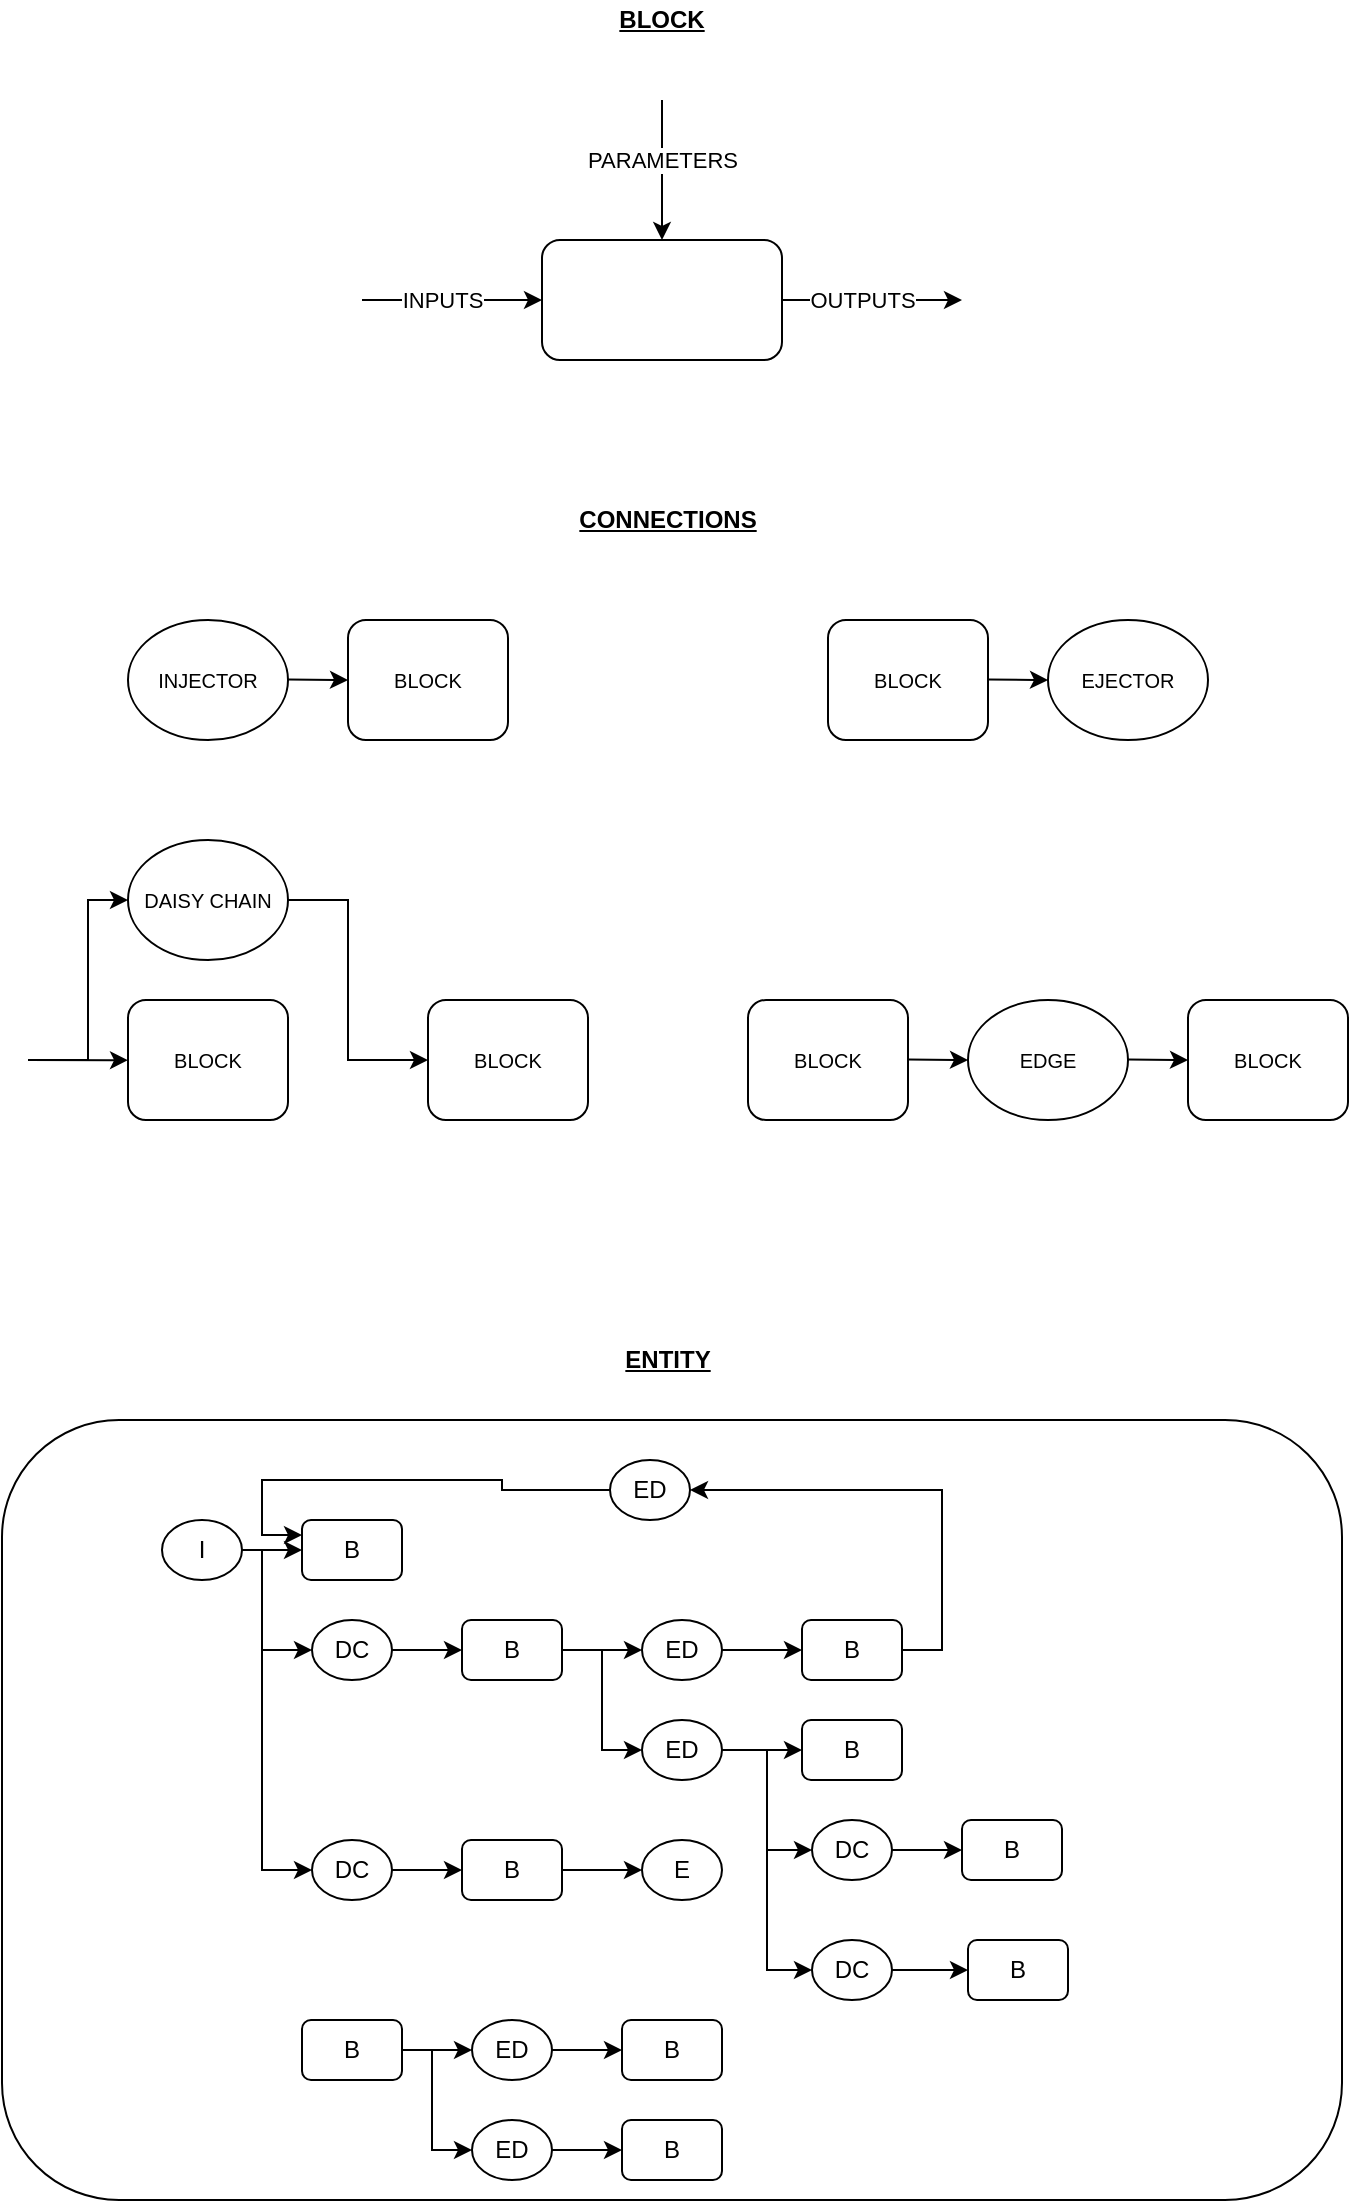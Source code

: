 <mxfile version="14.9.5" type="device" pages="2"><diagram id="8ZlV2xi44sjxt66gC4MP" name="Page-1"><mxGraphModel dx="1185" dy="635" grid="1" gridSize="10" guides="1" tooltips="1" connect="1" arrows="1" fold="1" page="1" pageScale="1" pageWidth="827" pageHeight="1169" math="0" shadow="0"><root><mxCell id="0"/><mxCell id="1" parent="0"/><mxCell id="MnnuPfQyNEe9RB1zxmh0-9" value="&lt;u&gt;&lt;b&gt;CONNECTIONS&lt;/b&gt;&lt;/u&gt;" style="text;html=1;strokeColor=none;fillColor=none;align=center;verticalAlign=middle;whiteSpace=wrap;rounded=0;" vertex="1" parent="1"><mxGeometry x="383" y="430" width="40" height="20" as="geometry"/></mxCell><mxCell id="MnnuPfQyNEe9RB1zxmh0-11" value="" style="group" vertex="1" connectable="0" parent="1"><mxGeometry x="250" y="230" width="300" height="130" as="geometry"/></mxCell><mxCell id="MnnuPfQyNEe9RB1zxmh0-1" value="" style="rounded=1;whiteSpace=wrap;html=1;" vertex="1" parent="MnnuPfQyNEe9RB1zxmh0-11"><mxGeometry x="90" y="70" width="120" height="60" as="geometry"/></mxCell><mxCell id="MnnuPfQyNEe9RB1zxmh0-2" value="" style="endArrow=classic;html=1;" edge="1" parent="MnnuPfQyNEe9RB1zxmh0-11"><mxGeometry width="50" height="50" relative="1" as="geometry"><mxPoint y="100" as="sourcePoint"/><mxPoint x="90" y="100" as="targetPoint"/></mxGeometry></mxCell><mxCell id="MnnuPfQyNEe9RB1zxmh0-3" value="INPUTS" style="edgeLabel;html=1;align=center;verticalAlign=middle;resizable=0;points=[];fontSize=11;" vertex="1" connectable="0" parent="MnnuPfQyNEe9RB1zxmh0-2"><mxGeometry x="-0.222" y="-4" relative="1" as="geometry"><mxPoint x="5" y="-4" as="offset"/></mxGeometry></mxCell><mxCell id="MnnuPfQyNEe9RB1zxmh0-4" value="" style="endArrow=classic;html=1;" edge="1" parent="MnnuPfQyNEe9RB1zxmh0-11"><mxGeometry width="50" height="50" relative="1" as="geometry"><mxPoint x="210" y="100" as="sourcePoint"/><mxPoint x="300" y="100" as="targetPoint"/></mxGeometry></mxCell><mxCell id="MnnuPfQyNEe9RB1zxmh0-5" value="OUTPUTS" style="edgeLabel;html=1;align=center;verticalAlign=middle;resizable=0;points=[];" vertex="1" connectable="0" parent="MnnuPfQyNEe9RB1zxmh0-4"><mxGeometry x="-0.267" y="-1" relative="1" as="geometry"><mxPoint x="7" y="-1" as="offset"/></mxGeometry></mxCell><mxCell id="MnnuPfQyNEe9RB1zxmh0-6" value="" style="endArrow=classic;html=1;" edge="1" parent="MnnuPfQyNEe9RB1zxmh0-11"><mxGeometry width="50" height="50" relative="1" as="geometry"><mxPoint x="150" as="sourcePoint"/><mxPoint x="150" y="70" as="targetPoint"/></mxGeometry></mxCell><mxCell id="MnnuPfQyNEe9RB1zxmh0-7" value="PARAMETERS" style="edgeLabel;html=1;align=center;verticalAlign=middle;resizable=0;points=[];" vertex="1" connectable="0" parent="MnnuPfQyNEe9RB1zxmh0-6"><mxGeometry x="-0.486" y="-2" relative="1" as="geometry"><mxPoint x="2" y="12" as="offset"/></mxGeometry></mxCell><mxCell id="MnnuPfQyNEe9RB1zxmh0-13" value="" style="group" vertex="1" connectable="0" parent="1"><mxGeometry x="133" y="490" width="190" height="60" as="geometry"/></mxCell><mxCell id="MnnuPfQyNEe9RB1zxmh0-8" value="&lt;font style=&quot;font-size: 10px&quot;&gt;INJECTOR&lt;/font&gt;" style="ellipse;whiteSpace=wrap;html=1;" vertex="1" parent="MnnuPfQyNEe9RB1zxmh0-13"><mxGeometry width="80" height="60" as="geometry"/></mxCell><mxCell id="MnnuPfQyNEe9RB1zxmh0-10" value="" style="endArrow=classic;html=1;" edge="1" parent="MnnuPfQyNEe9RB1zxmh0-13"><mxGeometry width="50" height="50" relative="1" as="geometry"><mxPoint x="80" y="29.71" as="sourcePoint"/><mxPoint x="110" y="30" as="targetPoint"/></mxGeometry></mxCell><mxCell id="MnnuPfQyNEe9RB1zxmh0-12" value="&lt;font style=&quot;font-size: 10px&quot;&gt;BLOCK&lt;/font&gt;" style="rounded=1;whiteSpace=wrap;html=1;" vertex="1" parent="MnnuPfQyNEe9RB1zxmh0-13"><mxGeometry x="110" width="80" height="60" as="geometry"/></mxCell><mxCell id="MnnuPfQyNEe9RB1zxmh0-15" value="" style="group" vertex="1" connectable="0" parent="1"><mxGeometry x="483" y="490" width="190" height="60" as="geometry"/></mxCell><mxCell id="MnnuPfQyNEe9RB1zxmh0-17" value="" style="endArrow=classic;html=1;" edge="1" parent="MnnuPfQyNEe9RB1zxmh0-15"><mxGeometry width="50" height="50" relative="1" as="geometry"><mxPoint x="80" y="29.71" as="sourcePoint"/><mxPoint x="110" y="30" as="targetPoint"/></mxGeometry></mxCell><mxCell id="MnnuPfQyNEe9RB1zxmh0-18" value="&lt;font style=&quot;font-size: 10px&quot;&gt;BLOCK&lt;/font&gt;" style="rounded=1;whiteSpace=wrap;html=1;" vertex="1" parent="MnnuPfQyNEe9RB1zxmh0-15"><mxGeometry width="80" height="60" as="geometry"/></mxCell><mxCell id="MnnuPfQyNEe9RB1zxmh0-16" value="&lt;font style=&quot;font-size: 10px&quot;&gt;EJECTOR&lt;/font&gt;" style="ellipse;whiteSpace=wrap;html=1;" vertex="1" parent="MnnuPfQyNEe9RB1zxmh0-15"><mxGeometry x="110" width="80" height="60" as="geometry"/></mxCell><mxCell id="MnnuPfQyNEe9RB1zxmh0-30" value="" style="group" vertex="1" connectable="0" parent="1"><mxGeometry x="83" y="600" width="280" height="140" as="geometry"/></mxCell><mxCell id="MnnuPfQyNEe9RB1zxmh0-20" value="&lt;font style=&quot;font-size: 10px&quot;&gt;BLOCK&lt;/font&gt;" style="rounded=1;whiteSpace=wrap;html=1;" vertex="1" parent="MnnuPfQyNEe9RB1zxmh0-30"><mxGeometry x="50" y="80" width="80" height="60" as="geometry"/></mxCell><mxCell id="MnnuPfQyNEe9RB1zxmh0-21" value="&lt;font style=&quot;font-size: 10px&quot;&gt;BLOCK&lt;/font&gt;" style="rounded=1;whiteSpace=wrap;html=1;" vertex="1" parent="MnnuPfQyNEe9RB1zxmh0-30"><mxGeometry x="200" y="80" width="80" height="60" as="geometry"/></mxCell><mxCell id="MnnuPfQyNEe9RB1zxmh0-23" value="" style="endArrow=classic;html=1;" edge="1" parent="MnnuPfQyNEe9RB1zxmh0-30"><mxGeometry width="50" height="50" relative="1" as="geometry"><mxPoint y="110" as="sourcePoint"/><mxPoint x="50" y="110.09" as="targetPoint"/></mxGeometry></mxCell><mxCell id="MnnuPfQyNEe9RB1zxmh0-28" style="edgeStyle=orthogonalEdgeStyle;rounded=0;orthogonalLoop=1;jettySize=auto;html=1;exitX=1;exitY=0.5;exitDx=0;exitDy=0;" edge="1" parent="MnnuPfQyNEe9RB1zxmh0-30" source="MnnuPfQyNEe9RB1zxmh0-26"><mxGeometry relative="1" as="geometry"><mxPoint x="200" y="110" as="targetPoint"/><Array as="points"><mxPoint x="160" y="30"/><mxPoint x="160" y="110"/></Array></mxGeometry></mxCell><mxCell id="MnnuPfQyNEe9RB1zxmh0-29" style="edgeStyle=orthogonalEdgeStyle;rounded=0;orthogonalLoop=1;jettySize=auto;html=1;entryX=0;entryY=0.5;entryDx=0;entryDy=0;" edge="1" parent="MnnuPfQyNEe9RB1zxmh0-30" target="MnnuPfQyNEe9RB1zxmh0-26"><mxGeometry relative="1" as="geometry"><mxPoint y="110" as="sourcePoint"/><Array as="points"><mxPoint x="30" y="110"/><mxPoint x="30" y="30"/></Array></mxGeometry></mxCell><mxCell id="MnnuPfQyNEe9RB1zxmh0-26" value="&lt;font style=&quot;font-size: 10px&quot;&gt;DAISY CHAIN&lt;/font&gt;" style="ellipse;whiteSpace=wrap;html=1;" vertex="1" parent="MnnuPfQyNEe9RB1zxmh0-30"><mxGeometry x="50" width="80" height="60" as="geometry"/></mxCell><mxCell id="MnnuPfQyNEe9RB1zxmh0-38" value="" style="group" vertex="1" connectable="0" parent="1"><mxGeometry x="443" y="680" width="300" height="60" as="geometry"/></mxCell><mxCell id="MnnuPfQyNEe9RB1zxmh0-32" value="" style="group" vertex="1" connectable="0" parent="MnnuPfQyNEe9RB1zxmh0-38"><mxGeometry width="190" height="60" as="geometry"/></mxCell><mxCell id="MnnuPfQyNEe9RB1zxmh0-33" value="" style="endArrow=classic;html=1;" edge="1" parent="MnnuPfQyNEe9RB1zxmh0-32"><mxGeometry width="50" height="50" relative="1" as="geometry"><mxPoint x="80" y="29.71" as="sourcePoint"/><mxPoint x="110" y="30" as="targetPoint"/></mxGeometry></mxCell><mxCell id="MnnuPfQyNEe9RB1zxmh0-34" value="&lt;font style=&quot;font-size: 10px&quot;&gt;BLOCK&lt;/font&gt;" style="rounded=1;whiteSpace=wrap;html=1;" vertex="1" parent="MnnuPfQyNEe9RB1zxmh0-32"><mxGeometry width="80" height="60" as="geometry"/></mxCell><mxCell id="MnnuPfQyNEe9RB1zxmh0-35" value="&lt;font style=&quot;font-size: 10px&quot;&gt;EDGE&lt;/font&gt;" style="ellipse;whiteSpace=wrap;html=1;" vertex="1" parent="MnnuPfQyNEe9RB1zxmh0-32"><mxGeometry x="110" width="80" height="60" as="geometry"/></mxCell><mxCell id="MnnuPfQyNEe9RB1zxmh0-36" value="" style="endArrow=classic;html=1;" edge="1" parent="MnnuPfQyNEe9RB1zxmh0-38"><mxGeometry width="50" height="50" relative="1" as="geometry"><mxPoint x="190" y="29.71" as="sourcePoint"/><mxPoint x="220" y="30" as="targetPoint"/></mxGeometry></mxCell><mxCell id="MnnuPfQyNEe9RB1zxmh0-37" value="&lt;font style=&quot;font-size: 10px&quot;&gt;BLOCK&lt;/font&gt;" style="rounded=1;whiteSpace=wrap;html=1;" vertex="1" parent="MnnuPfQyNEe9RB1zxmh0-38"><mxGeometry x="220" width="80" height="60" as="geometry"/></mxCell><mxCell id="MnnuPfQyNEe9RB1zxmh0-39" value="&lt;u&gt;&lt;b&gt;BLOCK&lt;/b&gt;&lt;/u&gt;" style="text;html=1;strokeColor=none;fillColor=none;align=center;verticalAlign=middle;whiteSpace=wrap;rounded=0;" vertex="1" parent="1"><mxGeometry x="380" y="180" width="40" height="20" as="geometry"/></mxCell><mxCell id="MnnuPfQyNEe9RB1zxmh0-40" value="&lt;u&gt;&lt;b&gt;ENTITY&lt;/b&gt;&lt;/u&gt;" style="text;html=1;strokeColor=none;fillColor=none;align=center;verticalAlign=middle;whiteSpace=wrap;rounded=0;" vertex="1" parent="1"><mxGeometry x="383" y="850" width="40" height="20" as="geometry"/></mxCell><mxCell id="MnnuPfQyNEe9RB1zxmh0-84" value="" style="group" vertex="1" connectable="0" parent="1"><mxGeometry x="70" y="890" width="670" height="390" as="geometry"/></mxCell><mxCell id="MnnuPfQyNEe9RB1zxmh0-41" value="" style="rounded=1;whiteSpace=wrap;html=1;fillColor=none;" vertex="1" parent="MnnuPfQyNEe9RB1zxmh0-84"><mxGeometry width="670" height="390" as="geometry"/></mxCell><mxCell id="MnnuPfQyNEe9RB1zxmh0-42" value="I" style="ellipse;whiteSpace=wrap;html=1;fillColor=none;" vertex="1" parent="MnnuPfQyNEe9RB1zxmh0-84"><mxGeometry x="80" y="50" width="40" height="30" as="geometry"/></mxCell><mxCell id="MnnuPfQyNEe9RB1zxmh0-43" value="B" style="rounded=1;whiteSpace=wrap;html=1;fillColor=none;" vertex="1" parent="MnnuPfQyNEe9RB1zxmh0-84"><mxGeometry x="150" y="50" width="50" height="30" as="geometry"/></mxCell><mxCell id="MnnuPfQyNEe9RB1zxmh0-61" style="edgeStyle=orthogonalEdgeStyle;rounded=0;orthogonalLoop=1;jettySize=auto;html=1;exitX=1;exitY=0.5;exitDx=0;exitDy=0;entryX=0;entryY=0.5;entryDx=0;entryDy=0;" edge="1" parent="MnnuPfQyNEe9RB1zxmh0-84" source="MnnuPfQyNEe9RB1zxmh0-42" target="MnnuPfQyNEe9RB1zxmh0-43"><mxGeometry relative="1" as="geometry"/></mxCell><mxCell id="MnnuPfQyNEe9RB1zxmh0-44" value="B" style="rounded=1;whiteSpace=wrap;html=1;fillColor=none;" vertex="1" parent="MnnuPfQyNEe9RB1zxmh0-84"><mxGeometry x="400" y="100" width="50" height="30" as="geometry"/></mxCell><mxCell id="MnnuPfQyNEe9RB1zxmh0-45" value="B" style="rounded=1;whiteSpace=wrap;html=1;fillColor=none;" vertex="1" parent="MnnuPfQyNEe9RB1zxmh0-84"><mxGeometry x="230" y="100" width="50" height="30" as="geometry"/></mxCell><mxCell id="MnnuPfQyNEe9RB1zxmh0-46" value="B" style="rounded=1;whiteSpace=wrap;html=1;fillColor=none;" vertex="1" parent="MnnuPfQyNEe9RB1zxmh0-84"><mxGeometry x="400" y="150" width="50" height="30" as="geometry"/></mxCell><mxCell id="MnnuPfQyNEe9RB1zxmh0-47" value="B" style="rounded=1;whiteSpace=wrap;html=1;fillColor=none;" vertex="1" parent="MnnuPfQyNEe9RB1zxmh0-84"><mxGeometry x="483" y="260" width="50" height="30" as="geometry"/></mxCell><mxCell id="MnnuPfQyNEe9RB1zxmh0-48" value="B" style="rounded=1;whiteSpace=wrap;html=1;fillColor=none;" vertex="1" parent="MnnuPfQyNEe9RB1zxmh0-84"><mxGeometry x="230" y="210" width="50" height="30" as="geometry"/></mxCell><mxCell id="MnnuPfQyNEe9RB1zxmh0-49" value="B" style="rounded=1;whiteSpace=wrap;html=1;fillColor=none;" vertex="1" parent="MnnuPfQyNEe9RB1zxmh0-84"><mxGeometry x="150" y="300" width="50" height="30" as="geometry"/></mxCell><mxCell id="MnnuPfQyNEe9RB1zxmh0-50" value="B" style="rounded=1;whiteSpace=wrap;html=1;fillColor=none;" vertex="1" parent="MnnuPfQyNEe9RB1zxmh0-84"><mxGeometry x="480" y="200" width="50" height="30" as="geometry"/></mxCell><mxCell id="MnnuPfQyNEe9RB1zxmh0-51" value="B" style="rounded=1;whiteSpace=wrap;html=1;fillColor=none;" vertex="1" parent="MnnuPfQyNEe9RB1zxmh0-84"><mxGeometry x="310" y="350" width="50" height="30" as="geometry"/></mxCell><mxCell id="MnnuPfQyNEe9RB1zxmh0-52" value="B" style="rounded=1;whiteSpace=wrap;html=1;fillColor=none;" vertex="1" parent="MnnuPfQyNEe9RB1zxmh0-84"><mxGeometry x="310" y="300" width="50" height="30" as="geometry"/></mxCell><mxCell id="MnnuPfQyNEe9RB1zxmh0-67" style="edgeStyle=orthogonalEdgeStyle;rounded=0;orthogonalLoop=1;jettySize=auto;html=1;exitX=1;exitY=0.5;exitDx=0;exitDy=0;entryX=0;entryY=0.5;entryDx=0;entryDy=0;" edge="1" parent="MnnuPfQyNEe9RB1zxmh0-84" source="MnnuPfQyNEe9RB1zxmh0-53" target="MnnuPfQyNEe9RB1zxmh0-46"><mxGeometry relative="1" as="geometry"/></mxCell><mxCell id="MnnuPfQyNEe9RB1zxmh0-53" value="ED" style="ellipse;whiteSpace=wrap;html=1;fillColor=none;" vertex="1" parent="MnnuPfQyNEe9RB1zxmh0-84"><mxGeometry x="320" y="150" width="40" height="30" as="geometry"/></mxCell><mxCell id="MnnuPfQyNEe9RB1zxmh0-66" style="edgeStyle=orthogonalEdgeStyle;rounded=0;orthogonalLoop=1;jettySize=auto;html=1;exitX=1;exitY=0.5;exitDx=0;exitDy=0;entryX=0;entryY=0.5;entryDx=0;entryDy=0;" edge="1" parent="MnnuPfQyNEe9RB1zxmh0-84" source="MnnuPfQyNEe9RB1zxmh0-45" target="MnnuPfQyNEe9RB1zxmh0-53"><mxGeometry relative="1" as="geometry"/></mxCell><mxCell id="MnnuPfQyNEe9RB1zxmh0-65" style="edgeStyle=orthogonalEdgeStyle;rounded=0;orthogonalLoop=1;jettySize=auto;html=1;exitX=1;exitY=0.5;exitDx=0;exitDy=0;entryX=0;entryY=0.5;entryDx=0;entryDy=0;" edge="1" parent="MnnuPfQyNEe9RB1zxmh0-84" source="MnnuPfQyNEe9RB1zxmh0-54" target="MnnuPfQyNEe9RB1zxmh0-44"><mxGeometry relative="1" as="geometry"/></mxCell><mxCell id="MnnuPfQyNEe9RB1zxmh0-54" value="ED" style="ellipse;whiteSpace=wrap;html=1;fillColor=none;" vertex="1" parent="MnnuPfQyNEe9RB1zxmh0-84"><mxGeometry x="320" y="100" width="40" height="30" as="geometry"/></mxCell><mxCell id="MnnuPfQyNEe9RB1zxmh0-64" style="edgeStyle=orthogonalEdgeStyle;rounded=0;orthogonalLoop=1;jettySize=auto;html=1;exitX=1;exitY=0.5;exitDx=0;exitDy=0;entryX=0;entryY=0.5;entryDx=0;entryDy=0;" edge="1" parent="MnnuPfQyNEe9RB1zxmh0-84" source="MnnuPfQyNEe9RB1zxmh0-45" target="MnnuPfQyNEe9RB1zxmh0-54"><mxGeometry relative="1" as="geometry"/></mxCell><mxCell id="MnnuPfQyNEe9RB1zxmh0-63" style="edgeStyle=orthogonalEdgeStyle;rounded=0;orthogonalLoop=1;jettySize=auto;html=1;exitX=1;exitY=0.5;exitDx=0;exitDy=0;entryX=0;entryY=0.5;entryDx=0;entryDy=0;" edge="1" parent="MnnuPfQyNEe9RB1zxmh0-84" source="MnnuPfQyNEe9RB1zxmh0-55" target="MnnuPfQyNEe9RB1zxmh0-45"><mxGeometry relative="1" as="geometry"/></mxCell><mxCell id="MnnuPfQyNEe9RB1zxmh0-55" value="DC" style="ellipse;whiteSpace=wrap;html=1;fillColor=none;" vertex="1" parent="MnnuPfQyNEe9RB1zxmh0-84"><mxGeometry x="155" y="100" width="40" height="30" as="geometry"/></mxCell><mxCell id="MnnuPfQyNEe9RB1zxmh0-62" style="edgeStyle=orthogonalEdgeStyle;rounded=0;orthogonalLoop=1;jettySize=auto;html=1;exitX=1;exitY=0.5;exitDx=0;exitDy=0;entryX=0;entryY=0.5;entryDx=0;entryDy=0;" edge="1" parent="MnnuPfQyNEe9RB1zxmh0-84" source="MnnuPfQyNEe9RB1zxmh0-42" target="MnnuPfQyNEe9RB1zxmh0-55"><mxGeometry relative="1" as="geometry"><Array as="points"><mxPoint x="130" y="65"/><mxPoint x="130" y="115"/></Array></mxGeometry></mxCell><mxCell id="MnnuPfQyNEe9RB1zxmh0-56" value="E" style="ellipse;whiteSpace=wrap;html=1;fillColor=none;" vertex="1" parent="MnnuPfQyNEe9RB1zxmh0-84"><mxGeometry x="320" y="210" width="40" height="30" as="geometry"/></mxCell><mxCell id="MnnuPfQyNEe9RB1zxmh0-73" style="edgeStyle=orthogonalEdgeStyle;rounded=0;orthogonalLoop=1;jettySize=auto;html=1;exitX=1;exitY=0.5;exitDx=0;exitDy=0;entryX=0;entryY=0.5;entryDx=0;entryDy=0;" edge="1" parent="MnnuPfQyNEe9RB1zxmh0-84" source="MnnuPfQyNEe9RB1zxmh0-48" target="MnnuPfQyNEe9RB1zxmh0-56"><mxGeometry relative="1" as="geometry"/></mxCell><mxCell id="MnnuPfQyNEe9RB1zxmh0-69" style="edgeStyle=orthogonalEdgeStyle;rounded=0;orthogonalLoop=1;jettySize=auto;html=1;exitX=1;exitY=0.5;exitDx=0;exitDy=0;entryX=0;entryY=0.5;entryDx=0;entryDy=0;" edge="1" parent="MnnuPfQyNEe9RB1zxmh0-84" source="MnnuPfQyNEe9RB1zxmh0-57" target="MnnuPfQyNEe9RB1zxmh0-48"><mxGeometry relative="1" as="geometry"/></mxCell><mxCell id="MnnuPfQyNEe9RB1zxmh0-57" value="DC" style="ellipse;whiteSpace=wrap;html=1;fillColor=none;" vertex="1" parent="MnnuPfQyNEe9RB1zxmh0-84"><mxGeometry x="155" y="210" width="40" height="30" as="geometry"/></mxCell><mxCell id="MnnuPfQyNEe9RB1zxmh0-68" style="edgeStyle=orthogonalEdgeStyle;rounded=0;orthogonalLoop=1;jettySize=auto;html=1;exitX=1;exitY=0.5;exitDx=0;exitDy=0;entryX=0;entryY=0.5;entryDx=0;entryDy=0;" edge="1" parent="MnnuPfQyNEe9RB1zxmh0-84" source="MnnuPfQyNEe9RB1zxmh0-42" target="MnnuPfQyNEe9RB1zxmh0-57"><mxGeometry relative="1" as="geometry"><Array as="points"><mxPoint x="130" y="65"/><mxPoint x="130" y="225"/></Array></mxGeometry></mxCell><mxCell id="MnnuPfQyNEe9RB1zxmh0-71" style="edgeStyle=orthogonalEdgeStyle;rounded=0;orthogonalLoop=1;jettySize=auto;html=1;exitX=0;exitY=0.5;exitDx=0;exitDy=0;entryX=0;entryY=0.25;entryDx=0;entryDy=0;" edge="1" parent="MnnuPfQyNEe9RB1zxmh0-84" source="MnnuPfQyNEe9RB1zxmh0-58" target="MnnuPfQyNEe9RB1zxmh0-43"><mxGeometry relative="1" as="geometry"><Array as="points"><mxPoint x="250" y="35"/><mxPoint x="250" y="30"/><mxPoint x="130" y="30"/><mxPoint x="130" y="58"/></Array></mxGeometry></mxCell><mxCell id="MnnuPfQyNEe9RB1zxmh0-58" value="ED" style="ellipse;whiteSpace=wrap;html=1;fillColor=none;" vertex="1" parent="MnnuPfQyNEe9RB1zxmh0-84"><mxGeometry x="304" y="20" width="40" height="30" as="geometry"/></mxCell><mxCell id="MnnuPfQyNEe9RB1zxmh0-72" style="edgeStyle=orthogonalEdgeStyle;rounded=0;orthogonalLoop=1;jettySize=auto;html=1;exitX=1;exitY=0.5;exitDx=0;exitDy=0;entryX=1;entryY=0.5;entryDx=0;entryDy=0;" edge="1" parent="MnnuPfQyNEe9RB1zxmh0-84" source="MnnuPfQyNEe9RB1zxmh0-44" target="MnnuPfQyNEe9RB1zxmh0-58"><mxGeometry relative="1" as="geometry"/></mxCell><mxCell id="MnnuPfQyNEe9RB1zxmh0-75" style="edgeStyle=orthogonalEdgeStyle;rounded=0;orthogonalLoop=1;jettySize=auto;html=1;exitX=1;exitY=0.5;exitDx=0;exitDy=0;entryX=0;entryY=0.5;entryDx=0;entryDy=0;" edge="1" parent="MnnuPfQyNEe9RB1zxmh0-84" source="MnnuPfQyNEe9RB1zxmh0-59" target="MnnuPfQyNEe9RB1zxmh0-50"><mxGeometry relative="1" as="geometry"/></mxCell><mxCell id="MnnuPfQyNEe9RB1zxmh0-59" value="DC" style="ellipse;whiteSpace=wrap;html=1;fillColor=none;" vertex="1" parent="MnnuPfQyNEe9RB1zxmh0-84"><mxGeometry x="405" y="200" width="40" height="30" as="geometry"/></mxCell><mxCell id="MnnuPfQyNEe9RB1zxmh0-74" style="edgeStyle=orthogonalEdgeStyle;rounded=0;orthogonalLoop=1;jettySize=auto;html=1;exitX=1;exitY=0.5;exitDx=0;exitDy=0;entryX=0;entryY=0.5;entryDx=0;entryDy=0;" edge="1" parent="MnnuPfQyNEe9RB1zxmh0-84" source="MnnuPfQyNEe9RB1zxmh0-53" target="MnnuPfQyNEe9RB1zxmh0-59"><mxGeometry relative="1" as="geometry"/></mxCell><mxCell id="MnnuPfQyNEe9RB1zxmh0-77" style="edgeStyle=orthogonalEdgeStyle;rounded=0;orthogonalLoop=1;jettySize=auto;html=1;exitX=1;exitY=0.5;exitDx=0;exitDy=0;entryX=0;entryY=0.5;entryDx=0;entryDy=0;" edge="1" parent="MnnuPfQyNEe9RB1zxmh0-84" source="MnnuPfQyNEe9RB1zxmh0-60" target="MnnuPfQyNEe9RB1zxmh0-47"><mxGeometry relative="1" as="geometry"/></mxCell><mxCell id="MnnuPfQyNEe9RB1zxmh0-60" value="DC" style="ellipse;whiteSpace=wrap;html=1;fillColor=none;" vertex="1" parent="MnnuPfQyNEe9RB1zxmh0-84"><mxGeometry x="405" y="260" width="40" height="30" as="geometry"/></mxCell><mxCell id="MnnuPfQyNEe9RB1zxmh0-76" style="edgeStyle=orthogonalEdgeStyle;rounded=0;orthogonalLoop=1;jettySize=auto;html=1;exitX=1;exitY=0.5;exitDx=0;exitDy=0;entryX=0;entryY=0.5;entryDx=0;entryDy=0;" edge="1" parent="MnnuPfQyNEe9RB1zxmh0-84" source="MnnuPfQyNEe9RB1zxmh0-53" target="MnnuPfQyNEe9RB1zxmh0-60"><mxGeometry relative="1" as="geometry"/></mxCell><mxCell id="MnnuPfQyNEe9RB1zxmh0-80" style="edgeStyle=orthogonalEdgeStyle;rounded=0;orthogonalLoop=1;jettySize=auto;html=1;exitX=1;exitY=0.5;exitDx=0;exitDy=0;entryX=0;entryY=0.5;entryDx=0;entryDy=0;" edge="1" parent="MnnuPfQyNEe9RB1zxmh0-84" source="MnnuPfQyNEe9RB1zxmh0-78" target="MnnuPfQyNEe9RB1zxmh0-52"><mxGeometry relative="1" as="geometry"/></mxCell><mxCell id="MnnuPfQyNEe9RB1zxmh0-78" value="ED" style="ellipse;whiteSpace=wrap;html=1;fillColor=none;" vertex="1" parent="MnnuPfQyNEe9RB1zxmh0-84"><mxGeometry x="235" y="300" width="40" height="30" as="geometry"/></mxCell><mxCell id="MnnuPfQyNEe9RB1zxmh0-79" style="edgeStyle=orthogonalEdgeStyle;rounded=0;orthogonalLoop=1;jettySize=auto;html=1;exitX=1;exitY=0.5;exitDx=0;exitDy=0;entryX=0;entryY=0.5;entryDx=0;entryDy=0;" edge="1" parent="MnnuPfQyNEe9RB1zxmh0-84" source="MnnuPfQyNEe9RB1zxmh0-49" target="MnnuPfQyNEe9RB1zxmh0-78"><mxGeometry relative="1" as="geometry"/></mxCell><mxCell id="MnnuPfQyNEe9RB1zxmh0-83" style="edgeStyle=orthogonalEdgeStyle;rounded=0;orthogonalLoop=1;jettySize=auto;html=1;exitX=1;exitY=0.5;exitDx=0;exitDy=0;entryX=0;entryY=0.5;entryDx=0;entryDy=0;" edge="1" parent="MnnuPfQyNEe9RB1zxmh0-84" source="MnnuPfQyNEe9RB1zxmh0-81" target="MnnuPfQyNEe9RB1zxmh0-51"><mxGeometry relative="1" as="geometry"/></mxCell><mxCell id="MnnuPfQyNEe9RB1zxmh0-81" value="ED" style="ellipse;whiteSpace=wrap;html=1;fillColor=none;" vertex="1" parent="MnnuPfQyNEe9RB1zxmh0-84"><mxGeometry x="235" y="350" width="40" height="30" as="geometry"/></mxCell><mxCell id="MnnuPfQyNEe9RB1zxmh0-82" style="edgeStyle=orthogonalEdgeStyle;rounded=0;orthogonalLoop=1;jettySize=auto;html=1;exitX=1;exitY=0.5;exitDx=0;exitDy=0;entryX=0;entryY=0.5;entryDx=0;entryDy=0;" edge="1" parent="MnnuPfQyNEe9RB1zxmh0-84" source="MnnuPfQyNEe9RB1zxmh0-49" target="MnnuPfQyNEe9RB1zxmh0-81"><mxGeometry relative="1" as="geometry"><Array as="points"><mxPoint x="215" y="315"/><mxPoint x="215" y="365"/></Array></mxGeometry></mxCell></root></mxGraphModel></diagram><diagram id="uX0SeLBgGMBshiQtiGv9" name="Page-1"><mxGraphModel><root><mxCell id="0"/><mxCell id="1" parent="0"/></root></mxGraphModel></diagram></mxfile>